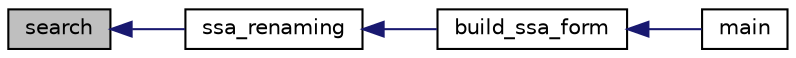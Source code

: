 digraph G
{
  edge [fontname="Helvetica",fontsize="10",labelfontname="Helvetica",labelfontsize="10"];
  node [fontname="Helvetica",fontsize="10",shape=record];
  rankdir=LR;
  Node1 [label="search",height=0.2,width=0.4,color="black", fillcolor="grey75", style="filled" fontcolor="black"];
  Node1 -> Node2 [dir=back,color="midnightblue",fontsize="10",style="solid"];
  Node2 [label="ssa_renaming",height=0.2,width=0.4,color="black", fillcolor="white", style="filled",URL="$ssa_8cpp.html#a804de8f00b7ea9e5487315dc9ff01d77"];
  Node2 -> Node3 [dir=back,color="midnightblue",fontsize="10",style="solid"];
  Node3 [label="build_ssa_form",height=0.2,width=0.4,color="black", fillcolor="white", style="filled",URL="$ssa_8h.html#a99d7839751286ac78c627aabd383cb51"];
  Node3 -> Node4 [dir=back,color="midnightblue",fontsize="10",style="solid"];
  Node4 [label="main",height=0.2,width=0.4,color="black", fillcolor="white", style="filled",URL="$main_8cpp.html#a0ddf1224851353fc92bfbff6f499fa97"];
}

